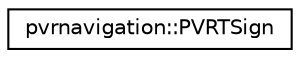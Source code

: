 digraph "Graphical Class Hierarchy"
{
  edge [fontname="Helvetica",fontsize="10",labelfontname="Helvetica",labelfontsize="10"];
  node [fontname="Helvetica",fontsize="10",shape=record];
  rankdir="LR";
  Node1 [label="pvrnavigation::PVRTSign",height=0.2,width=0.4,color="black", fillcolor="white", style="filled",URL="$structpvrnavigation_1_1_p_v_r_t_sign.html"];
}
